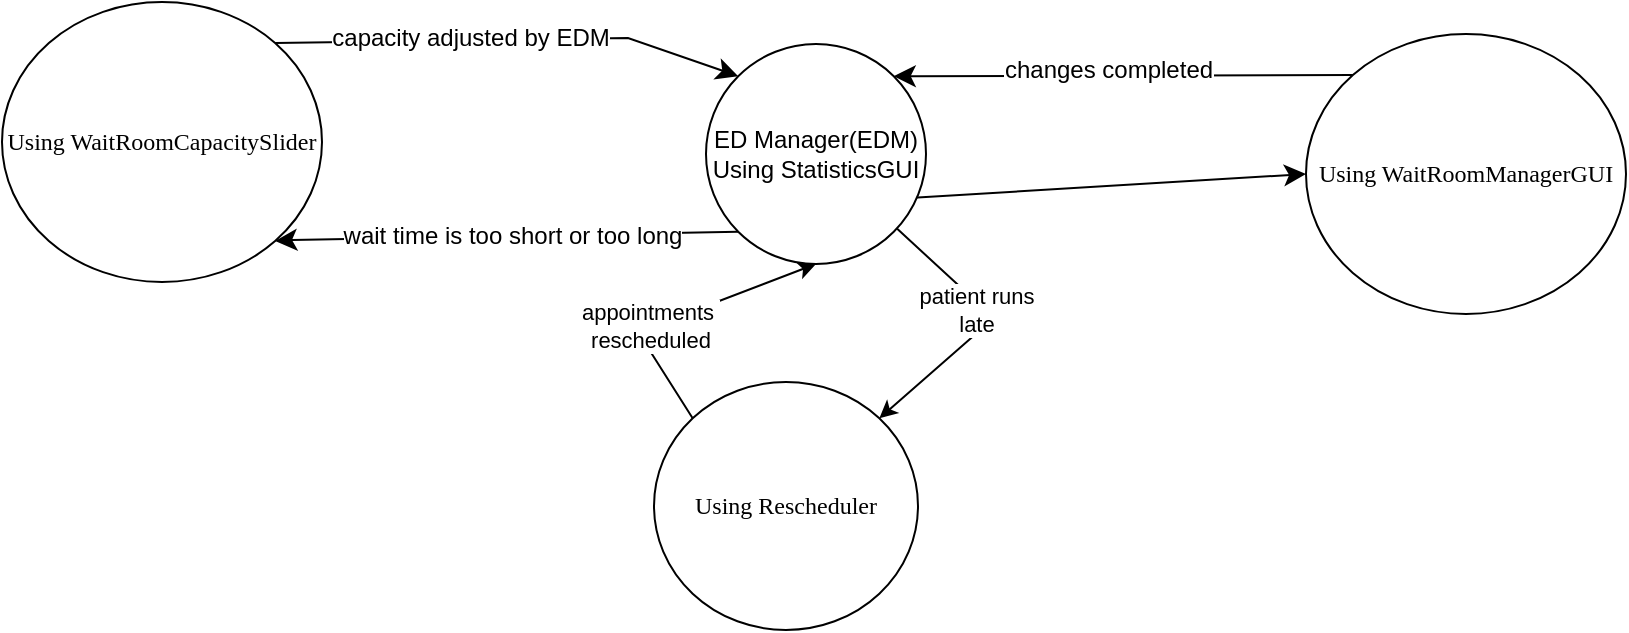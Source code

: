 <mxfile version="24.8.3">
  <diagram name="Page-1" id="58cdce13-f638-feb5-8d6f-7d28b1aa9fa0">
    <mxGraphModel dx="914" dy="267" grid="0" gridSize="10" guides="1" tooltips="1" connect="1" arrows="1" fold="1" page="0" pageScale="1" pageWidth="1100" pageHeight="850" background="none" math="0" shadow="0">
      <root>
        <mxCell id="0" />
        <mxCell id="1" parent="0" />
        <mxCell id="udmGXA6qzwontc74sRsV-16" style="rounded=0;orthogonalLoop=1;jettySize=auto;html=1;exitX=0;exitY=0;exitDx=0;exitDy=0;entryX=1;entryY=0;entryDx=0;entryDy=0;fontSize=12;startSize=8;endSize=8;" parent="1" source="382b91b5511bd0f7-9" target="GER6duk_hUemQV0kUoSJ-14" edge="1">
          <mxGeometry relative="1" as="geometry">
            <mxPoint x="360" y="245" as="targetPoint" />
          </mxGeometry>
        </mxCell>
        <mxCell id="udmGXA6qzwontc74sRsV-17" value="changes completed" style="edgeLabel;html=1;align=center;verticalAlign=middle;resizable=0;points=[];fontSize=12;" parent="udmGXA6qzwontc74sRsV-16" vertex="1" connectable="0">
          <mxGeometry x="0.138" y="21" relative="1" as="geometry">
            <mxPoint x="8" y="-24" as="offset" />
          </mxGeometry>
        </mxCell>
        <mxCell id="382b91b5511bd0f7-9" value="Using WaitRoomManagerGUI" style="rounded=1;whiteSpace=wrap;html=1;arcSize=24;shadow=0;comic=0;labelBackgroundColor=none;fontFamily=Verdana;fontSize=12;align=center;shape=ellipse;perimeter=ellipsePerimeter;" parent="1" vertex="1">
          <mxGeometry x="510" y="165" width="160" height="140" as="geometry" />
        </mxCell>
        <mxCell id="udmGXA6qzwontc74sRsV-2" value="Using WaitRoom&lt;span style=&quot;background-color: initial;&quot;&gt;CapacitySlider&lt;/span&gt;" style="rounded=1;whiteSpace=wrap;html=1;arcSize=24;shadow=0;comic=0;labelBackgroundColor=none;fontFamily=Verdana;fontSize=12;align=center;shape=ellipse;perimeter=ellipsePerimeter;" parent="1" vertex="1">
          <mxGeometry x="-142" y="149" width="160" height="140" as="geometry" />
        </mxCell>
        <mxCell id="udmGXA6qzwontc74sRsV-14" value="" style="orthogonalLoop=1;jettySize=auto;html=1;rounded=0;fontSize=12;startSize=8;endSize=8;exitX=0.943;exitY=0.699;exitDx=0;exitDy=0;entryX=0;entryY=0.5;entryDx=0;entryDy=0;exitPerimeter=0;" parent="1" source="GER6duk_hUemQV0kUoSJ-14" target="382b91b5511bd0f7-9" edge="1">
          <mxGeometry width="140" relative="1" as="geometry">
            <mxPoint x="360" y="260" as="sourcePoint" />
            <mxPoint x="600" y="390" as="targetPoint" />
          </mxGeometry>
        </mxCell>
        <mxCell id="udmGXA6qzwontc74sRsV-19" value="" style="orthogonalLoop=1;jettySize=auto;html=1;rounded=0;fontSize=12;startSize=8;endSize=8;exitX=0;exitY=1;exitDx=0;exitDy=0;entryX=1;entryY=1;entryDx=0;entryDy=0;" parent="1" source="GER6duk_hUemQV0kUoSJ-14" target="udmGXA6qzwontc74sRsV-2" edge="1">
          <mxGeometry width="140" relative="1" as="geometry">
            <mxPoint x="240" y="260" as="sourcePoint" />
            <mxPoint x="600" y="390" as="targetPoint" />
            <Array as="points">
              <mxPoint x="3" y="268" />
            </Array>
          </mxGeometry>
        </mxCell>
        <mxCell id="gHChsq1TqteNVNANLhJo-1" value="&lt;span style=&quot;font-size: 12px;&quot;&gt;wait time is too short or too long&lt;/span&gt;" style="edgeLabel;html=1;align=center;verticalAlign=middle;resizable=0;points=[];" vertex="1" connectable="0" parent="udmGXA6qzwontc74sRsV-19">
          <mxGeometry x="0.206" y="-1" relative="1" as="geometry">
            <mxPoint x="26" as="offset" />
          </mxGeometry>
        </mxCell>
        <mxCell id="udmGXA6qzwontc74sRsV-21" value="" style="orthogonalLoop=1;jettySize=auto;html=1;rounded=0;fontSize=12;startSize=8;endSize=8;exitX=1;exitY=0;exitDx=0;exitDy=0;entryX=0;entryY=0;entryDx=0;entryDy=0;" parent="1" source="udmGXA6qzwontc74sRsV-2" target="GER6duk_hUemQV0kUoSJ-14" edge="1">
          <mxGeometry width="140" relative="1" as="geometry">
            <mxPoint x="460" y="430" as="sourcePoint" />
            <mxPoint x="300" y="260" as="targetPoint" />
            <Array as="points">
              <mxPoint x="171" y="167" />
            </Array>
          </mxGeometry>
        </mxCell>
        <mxCell id="gHChsq1TqteNVNANLhJo-2" value="&lt;span style=&quot;font-size: 12px;&quot;&gt;capacity adjusted by EDM&lt;/span&gt;" style="edgeLabel;html=1;align=center;verticalAlign=middle;resizable=0;points=[];" vertex="1" connectable="0" parent="udmGXA6qzwontc74sRsV-21">
          <mxGeometry x="-0.211" y="2" relative="1" as="geometry">
            <mxPoint x="5" y="1" as="offset" />
          </mxGeometry>
        </mxCell>
        <mxCell id="gHChsq1TqteNVNANLhJo-4" style="rounded=0;orthogonalLoop=1;jettySize=auto;html=1;entryX=1;entryY=0;entryDx=0;entryDy=0;" edge="1" parent="1" source="GER6duk_hUemQV0kUoSJ-14" target="gHChsq1TqteNVNANLhJo-3">
          <mxGeometry relative="1" as="geometry">
            <Array as="points">
              <mxPoint x="354" y="307" />
            </Array>
          </mxGeometry>
        </mxCell>
        <mxCell id="gHChsq1TqteNVNANLhJo-5" value="patient runs&lt;div&gt;late&lt;/div&gt;" style="edgeLabel;html=1;align=center;verticalAlign=middle;resizable=0;points=[];" vertex="1" connectable="0" parent="gHChsq1TqteNVNANLhJo-4">
          <mxGeometry x="-0.203" y="-3" relative="1" as="geometry">
            <mxPoint as="offset" />
          </mxGeometry>
        </mxCell>
        <mxCell id="GER6duk_hUemQV0kUoSJ-14" value="ED Manager(EDM) Using StatisticsGUI" style="ellipse;whiteSpace=wrap;html=1;aspect=fixed;" parent="1" vertex="1">
          <mxGeometry x="210" y="170" width="110" height="110" as="geometry" />
        </mxCell>
        <mxCell id="gHChsq1TqteNVNANLhJo-6" style="rounded=0;orthogonalLoop=1;jettySize=auto;html=1;entryX=0.5;entryY=1;entryDx=0;entryDy=0;exitX=0;exitY=0;exitDx=0;exitDy=0;" edge="1" parent="1" source="gHChsq1TqteNVNANLhJo-3" target="GER6duk_hUemQV0kUoSJ-14">
          <mxGeometry relative="1" as="geometry">
            <Array as="points">
              <mxPoint x="176" y="314" />
            </Array>
          </mxGeometry>
        </mxCell>
        <mxCell id="gHChsq1TqteNVNANLhJo-7" value="appointments&amp;nbsp;&lt;div&gt;rescheduled&lt;/div&gt;" style="edgeLabel;html=1;align=center;verticalAlign=middle;resizable=0;points=[];" vertex="1" connectable="0" parent="gHChsq1TqteNVNANLhJo-6">
          <mxGeometry x="-0.207" y="1" relative="1" as="geometry">
            <mxPoint as="offset" />
          </mxGeometry>
        </mxCell>
        <mxCell id="gHChsq1TqteNVNANLhJo-3" value="Using Rescheduler" style="rounded=1;whiteSpace=wrap;html=1;arcSize=24;shadow=0;comic=0;labelBackgroundColor=none;fontFamily=Verdana;fontSize=12;align=center;shape=ellipse;perimeter=ellipsePerimeter;" vertex="1" parent="1">
          <mxGeometry x="184" y="339" width="132" height="124" as="geometry" />
        </mxCell>
      </root>
    </mxGraphModel>
  </diagram>
</mxfile>
